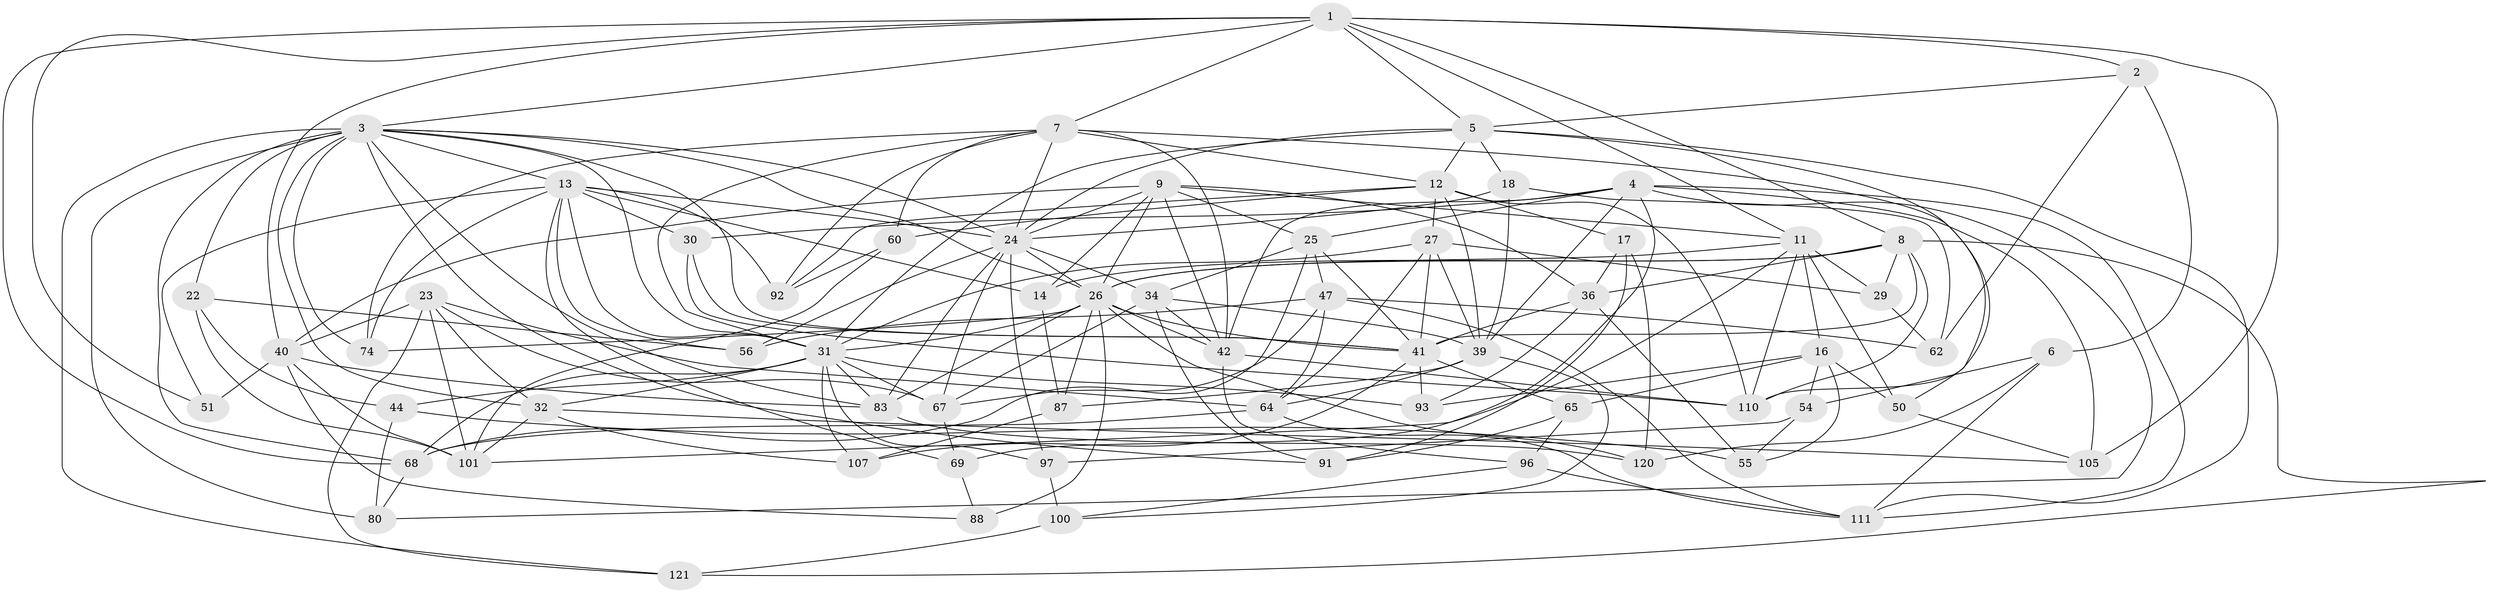 // original degree distribution, {4: 1.0}
// Generated by graph-tools (version 1.1) at 2025/16/03/09/25 04:16:28]
// undirected, 64 vertices, 189 edges
graph export_dot {
graph [start="1"]
  node [color=gray90,style=filled];
  1 [super="+53+19+102"];
  2;
  3 [super="+76+15+21"];
  4 [super="+28+124"];
  5 [super="+82+10"];
  6;
  7 [super="+46+112"];
  8 [super="+37+58"];
  9 [super="+35"];
  11 [super="+95+20"];
  12 [super="+52"];
  13 [super="+70+61"];
  14;
  16 [super="+75"];
  17;
  18;
  22;
  23 [super="+115"];
  24 [super="+94+59"];
  25 [super="+45"];
  26 [super="+33"];
  27 [super="+123"];
  29;
  30;
  31 [super="+125+48+106"];
  32 [super="+104"];
  34 [super="+38"];
  36 [super="+66"];
  39 [super="+71"];
  40 [super="+127+63"];
  41 [super="+85+43+78"];
  42 [super="+49"];
  44;
  47 [super="+73"];
  50;
  51;
  54;
  55;
  56;
  60;
  62;
  64 [super="+86"];
  65;
  67 [super="+103"];
  68 [super="+113"];
  69;
  74;
  80;
  83 [super="+119"];
  87;
  88;
  91;
  92;
  93;
  96;
  97;
  100;
  101 [super="+117"];
  105;
  107;
  110 [super="+116"];
  111 [super="+118"];
  120;
  121;
  1 -- 51;
  1 -- 105;
  1 -- 2;
  1 -- 7;
  1 -- 8;
  1 -- 40;
  1 -- 11;
  1 -- 5;
  1 -- 3;
  1 -- 68;
  2 -- 6;
  2 -- 62;
  2 -- 5;
  3 -- 83;
  3 -- 68;
  3 -- 31;
  3 -- 80;
  3 -- 22;
  3 -- 74;
  3 -- 13;
  3 -- 41;
  3 -- 32;
  3 -- 24;
  3 -- 121;
  3 -- 91;
  3 -- 26;
  4 -- 25;
  4 -- 105;
  4 -- 69;
  4 -- 30;
  4 -- 80;
  4 -- 42;
  4 -- 111;
  4 -- 39;
  5 -- 111;
  5 -- 31;
  5 -- 18;
  5 -- 12;
  5 -- 110;
  5 -- 24;
  6 -- 54;
  6 -- 120;
  6 -- 111;
  7 -- 60;
  7 -- 42 [weight=2];
  7 -- 50;
  7 -- 92;
  7 -- 31;
  7 -- 74;
  7 -- 12;
  7 -- 24;
  8 -- 36;
  8 -- 110;
  8 -- 14;
  8 -- 41;
  8 -- 121;
  8 -- 29;
  8 -- 26;
  9 -- 25;
  9 -- 11;
  9 -- 42;
  9 -- 36;
  9 -- 24;
  9 -- 40;
  9 -- 14;
  9 -- 26;
  11 -- 50;
  11 -- 26;
  11 -- 29;
  11 -- 101;
  11 -- 110;
  11 -- 16;
  12 -- 39;
  12 -- 17;
  12 -- 27;
  12 -- 60;
  12 -- 92;
  12 -- 110;
  13 -- 30;
  13 -- 51;
  13 -- 69;
  13 -- 56;
  13 -- 74;
  13 -- 92;
  13 -- 14;
  13 -- 31;
  13 -- 24;
  14 -- 87;
  16 -- 54;
  16 -- 50;
  16 -- 65;
  16 -- 93;
  16 -- 55;
  17 -- 91;
  17 -- 120;
  17 -- 36;
  18 -- 62;
  18 -- 39;
  18 -- 24;
  22 -- 56;
  22 -- 101;
  22 -- 44;
  23 -- 40;
  23 -- 101;
  23 -- 121;
  23 -- 32;
  23 -- 67;
  23 -- 64;
  24 -- 56;
  24 -- 67;
  24 -- 97;
  24 -- 34;
  24 -- 83;
  24 -- 26;
  25 -- 47;
  25 -- 41;
  25 -- 68;
  25 -- 34;
  26 -- 88 [weight=2];
  26 -- 31;
  26 -- 41;
  26 -- 74;
  26 -- 42;
  26 -- 83;
  26 -- 87;
  26 -- 120;
  27 -- 29;
  27 -- 64;
  27 -- 41;
  27 -- 31;
  27 -- 39;
  29 -- 62;
  30 -- 41;
  30 -- 110;
  31 -- 107;
  31 -- 67;
  31 -- 93;
  31 -- 97;
  31 -- 83;
  31 -- 32;
  31 -- 44;
  31 -- 68;
  32 -- 105;
  32 -- 107;
  32 -- 101;
  34 -- 39;
  34 -- 42;
  34 -- 91;
  34 -- 67;
  36 -- 93;
  36 -- 55;
  36 -- 41;
  39 -- 87;
  39 -- 64;
  39 -- 100;
  40 -- 51 [weight=2];
  40 -- 101;
  40 -- 88;
  40 -- 83;
  41 -- 65;
  41 -- 107;
  41 -- 93;
  42 -- 96;
  42 -- 110;
  44 -- 55;
  44 -- 80;
  47 -- 111;
  47 -- 56;
  47 -- 64;
  47 -- 67;
  47 -- 62;
  50 -- 105;
  54 -- 55;
  54 -- 97;
  60 -- 92;
  60 -- 101;
  64 -- 68;
  64 -- 111;
  65 -- 91;
  65 -- 96;
  67 -- 69;
  68 -- 80;
  69 -- 88;
  83 -- 120;
  87 -- 107;
  96 -- 111;
  96 -- 100;
  97 -- 100;
  100 -- 121;
}
